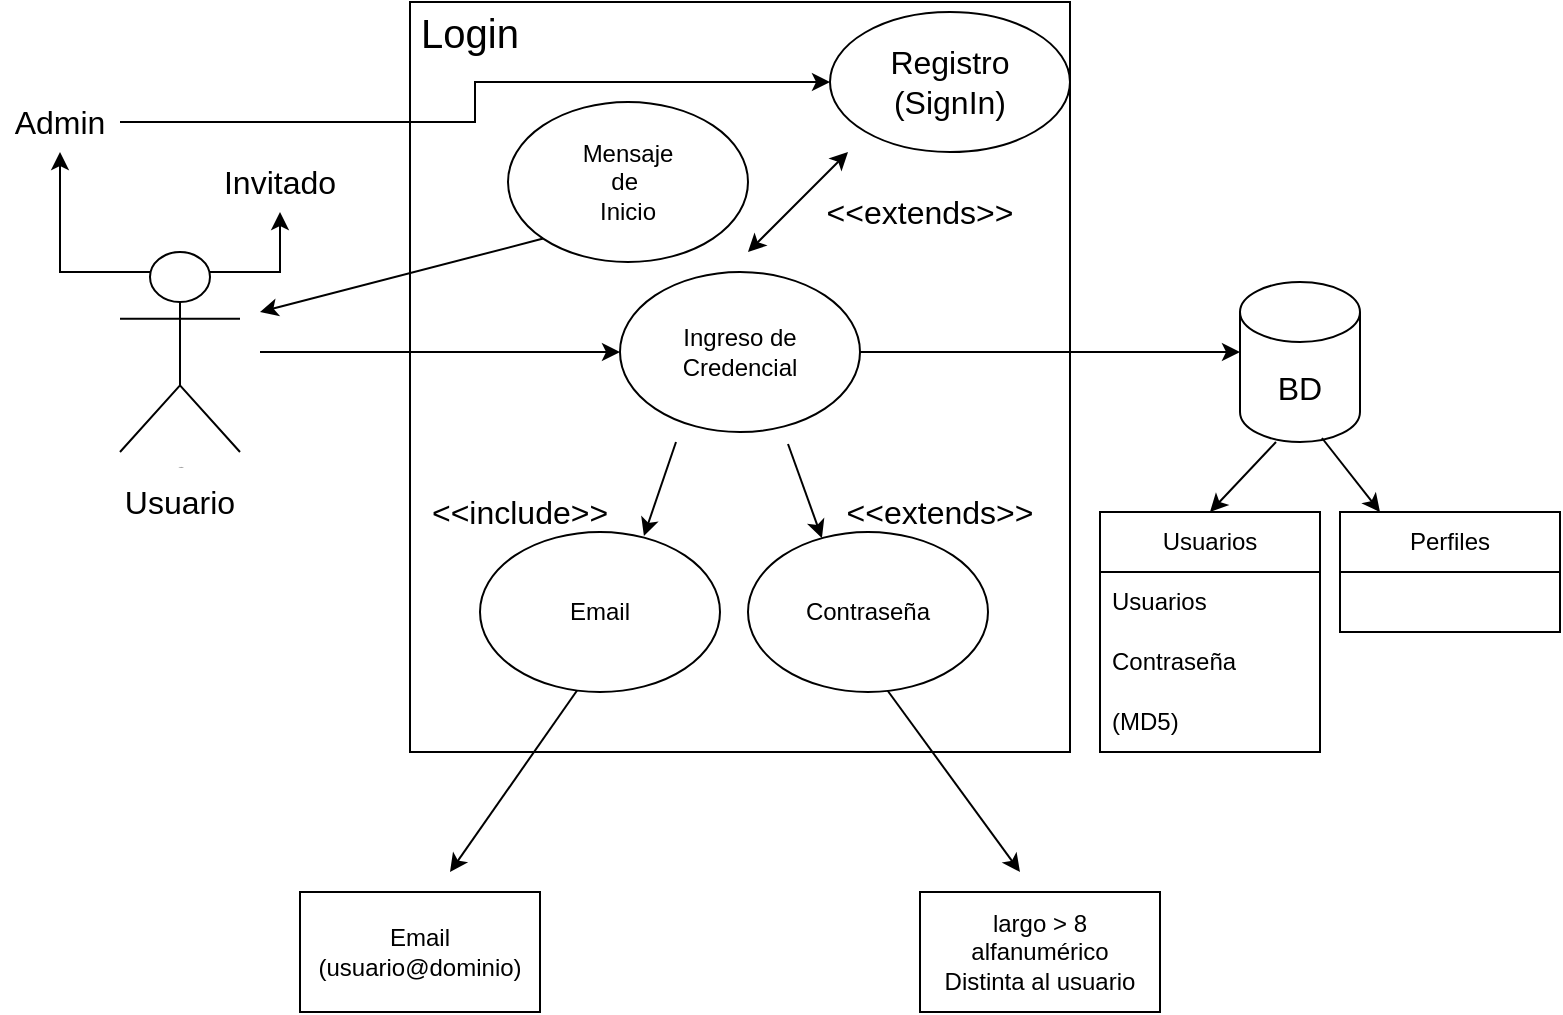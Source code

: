 <mxfile version="24.0.7" type="device">
  <diagram name="Página-1" id="N8eezt_-SgrBbIsEIInx">
    <mxGraphModel dx="1393" dy="766" grid="1" gridSize="10" guides="1" tooltips="1" connect="1" arrows="1" fold="1" page="1" pageScale="1" pageWidth="827" pageHeight="1169" math="0" shadow="0">
      <root>
        <mxCell id="0" />
        <mxCell id="1" parent="0" />
        <mxCell id="A7SKrn4nrwkbz76IINI3-1" value="" style="rounded=0;whiteSpace=wrap;html=1;" parent="1" vertex="1">
          <mxGeometry x="245" y="235" width="330" height="375" as="geometry" />
        </mxCell>
        <mxCell id="A7SKrn4nrwkbz76IINI3-2" value="Login" style="text;html=1;align=center;verticalAlign=middle;whiteSpace=wrap;rounded=0;fontSize=20;" parent="1" vertex="1">
          <mxGeometry x="245" y="235" width="60" height="30" as="geometry" />
        </mxCell>
        <mxCell id="A7SKrn4nrwkbz76IINI3-13" style="edgeStyle=orthogonalEdgeStyle;rounded=0;orthogonalLoop=1;jettySize=auto;html=1;exitX=0.25;exitY=0.1;exitDx=0;exitDy=0;exitPerimeter=0;entryX=0.5;entryY=1;entryDx=0;entryDy=0;" parent="1" source="A7SKrn4nrwkbz76IINI3-3" target="A7SKrn4nrwkbz76IINI3-15" edge="1">
          <mxGeometry relative="1" as="geometry">
            <mxPoint x="30" y="310" as="targetPoint" />
            <Array as="points">
              <mxPoint x="70" y="370" />
            </Array>
          </mxGeometry>
        </mxCell>
        <mxCell id="A7SKrn4nrwkbz76IINI3-14" style="edgeStyle=orthogonalEdgeStyle;rounded=0;orthogonalLoop=1;jettySize=auto;html=1;exitX=0.75;exitY=0.1;exitDx=0;exitDy=0;exitPerimeter=0;entryX=0.5;entryY=1;entryDx=0;entryDy=0;" parent="1" source="A7SKrn4nrwkbz76IINI3-3" target="A7SKrn4nrwkbz76IINI3-16" edge="1">
          <mxGeometry relative="1" as="geometry">
            <mxPoint x="210" y="310" as="targetPoint" />
            <Array as="points">
              <mxPoint x="180" y="370" />
            </Array>
          </mxGeometry>
        </mxCell>
        <mxCell id="A7SKrn4nrwkbz76IINI3-17" style="edgeStyle=orthogonalEdgeStyle;rounded=0;orthogonalLoop=1;jettySize=auto;html=1;entryX=0;entryY=0.5;entryDx=0;entryDy=0;" parent="1" edge="1">
          <mxGeometry relative="1" as="geometry">
            <mxPoint x="350" y="410" as="targetPoint" />
            <mxPoint x="170" y="410" as="sourcePoint" />
          </mxGeometry>
        </mxCell>
        <mxCell id="A7SKrn4nrwkbz76IINI3-3" value="Actor" style="shape=umlActor;verticalLabelPosition=bottom;verticalAlign=top;html=1;outlineConnect=0;fontFamily=Helvetica;fontSize=1;" parent="1" vertex="1">
          <mxGeometry x="100" y="360" width="60" height="100" as="geometry" />
        </mxCell>
        <mxCell id="A7SKrn4nrwkbz76IINI3-12" value="Usuario" style="text;html=1;align=center;verticalAlign=middle;whiteSpace=wrap;rounded=0;fontSize=16;" parent="1" vertex="1">
          <mxGeometry x="100" y="470" width="60" height="30" as="geometry" />
        </mxCell>
        <mxCell id="A7SKrn4nrwkbz76IINI3-26" style="edgeStyle=orthogonalEdgeStyle;rounded=0;orthogonalLoop=1;jettySize=auto;html=1;exitX=1;exitY=0.5;exitDx=0;exitDy=0;entryX=0;entryY=0.5;entryDx=0;entryDy=0;" parent="1" source="A7SKrn4nrwkbz76IINI3-15" target="A7SKrn4nrwkbz76IINI3-24" edge="1">
          <mxGeometry relative="1" as="geometry" />
        </mxCell>
        <mxCell id="A7SKrn4nrwkbz76IINI3-15" value="Admin" style="text;html=1;align=center;verticalAlign=middle;whiteSpace=wrap;rounded=0;fontSize=16;" parent="1" vertex="1">
          <mxGeometry x="40" y="280" width="60" height="30" as="geometry" />
        </mxCell>
        <mxCell id="A7SKrn4nrwkbz76IINI3-16" value="Invitado" style="text;html=1;align=center;verticalAlign=middle;whiteSpace=wrap;rounded=0;fontSize=16;" parent="1" vertex="1">
          <mxGeometry x="150" y="310" width="60" height="30" as="geometry" />
        </mxCell>
        <mxCell id="A7SKrn4nrwkbz76IINI3-22" style="edgeStyle=orthogonalEdgeStyle;rounded=0;orthogonalLoop=1;jettySize=auto;html=1;exitX=1;exitY=0.5;exitDx=0;exitDy=0;" parent="1" edge="1">
          <mxGeometry relative="1" as="geometry">
            <mxPoint x="660" y="410" as="targetPoint" />
            <mxPoint x="470" y="410" as="sourcePoint" />
          </mxGeometry>
        </mxCell>
        <mxCell id="A7SKrn4nrwkbz76IINI3-21" value="BD" style="shape=cylinder3;whiteSpace=wrap;html=1;boundedLbl=1;backgroundOutline=1;size=15;fontSize=16;" parent="1" vertex="1">
          <mxGeometry x="660" y="375" width="60" height="80" as="geometry" />
        </mxCell>
        <mxCell id="A7SKrn4nrwkbz76IINI3-23" value="" style="endArrow=classic;startArrow=classic;html=1;rounded=0;" parent="1" edge="1">
          <mxGeometry width="50" height="50" relative="1" as="geometry">
            <mxPoint x="414" y="360" as="sourcePoint" />
            <mxPoint x="464" y="310" as="targetPoint" />
            <Array as="points">
              <mxPoint x="444" y="330" />
            </Array>
          </mxGeometry>
        </mxCell>
        <mxCell id="A7SKrn4nrwkbz76IINI3-24" value="Registro&lt;div style=&quot;font-size: 16px;&quot;&gt;(SignIn)&lt;/div&gt;" style="ellipse;whiteSpace=wrap;html=1;fontSize=16;" parent="1" vertex="1">
          <mxGeometry x="455" y="240" width="120" height="70" as="geometry" />
        </mxCell>
        <mxCell id="A7SKrn4nrwkbz76IINI3-25" value="&amp;lt;&amp;lt;extends&amp;gt;&amp;gt;" style="text;html=1;align=center;verticalAlign=middle;whiteSpace=wrap;rounded=0;fontSize=16;rotation=0;" parent="1" vertex="1">
          <mxGeometry x="460" y="320" width="80" height="40" as="geometry" />
        </mxCell>
        <mxCell id="A7SKrn4nrwkbz76IINI3-27" value="&amp;lt;&amp;lt;extends&amp;gt;&amp;gt;" style="text;html=1;align=center;verticalAlign=middle;whiteSpace=wrap;rounded=0;fontSize=16;rotation=0;" parent="1" vertex="1">
          <mxGeometry x="470" y="470" width="80" height="40" as="geometry" />
        </mxCell>
        <mxCell id="A7SKrn4nrwkbz76IINI3-28" value="" style="endArrow=classic;html=1;rounded=0;exitX=0.7;exitY=1.011;exitDx=0;exitDy=0;exitPerimeter=0;entryX=0.308;entryY=0.038;entryDx=0;entryDy=0;entryPerimeter=0;" parent="1" target="0gsnutpJ_ZZ8W1xGcha_-5" edge="1">
          <mxGeometry width="50" height="50" relative="1" as="geometry">
            <mxPoint x="434" y="455.99" as="sourcePoint" />
            <mxPoint x="440" y="470" as="targetPoint" />
          </mxGeometry>
        </mxCell>
        <mxCell id="A7SKrn4nrwkbz76IINI3-31" value="" style="endArrow=classic;html=1;rounded=0;exitX=0.7;exitY=1.011;exitDx=0;exitDy=0;exitPerimeter=0;entryX=0.683;entryY=0.025;entryDx=0;entryDy=0;entryPerimeter=0;" parent="1" target="0gsnutpJ_ZZ8W1xGcha_-4" edge="1">
          <mxGeometry width="50" height="50" relative="1" as="geometry">
            <mxPoint x="378" y="455" as="sourcePoint" />
            <mxPoint x="340" y="510" as="targetPoint" />
          </mxGeometry>
        </mxCell>
        <mxCell id="A7SKrn4nrwkbz76IINI3-32" value="&amp;lt;&amp;lt;include&amp;gt;&amp;gt;" style="text;html=1;align=center;verticalAlign=middle;whiteSpace=wrap;rounded=0;fontSize=16;rotation=0;" parent="1" vertex="1">
          <mxGeometry x="260" y="470" width="80" height="40" as="geometry" />
        </mxCell>
        <mxCell id="A7SKrn4nrwkbz76IINI3-33" value="" style="endArrow=classic;html=1;rounded=0;" parent="1" edge="1">
          <mxGeometry width="50" height="50" relative="1" as="geometry">
            <mxPoint x="335" y="570" as="sourcePoint" />
            <mxPoint x="265" y="670" as="targetPoint" />
          </mxGeometry>
        </mxCell>
        <mxCell id="A7SKrn4nrwkbz76IINI3-34" value="" style="endArrow=classic;html=1;rounded=0;" parent="1" edge="1">
          <mxGeometry width="50" height="50" relative="1" as="geometry">
            <mxPoint x="477" y="570" as="sourcePoint" />
            <mxPoint x="550" y="670" as="targetPoint" />
          </mxGeometry>
        </mxCell>
        <mxCell id="A7SKrn4nrwkbz76IINI3-35" value="Usuarios" style="swimlane;fontStyle=0;childLayout=stackLayout;horizontal=1;startSize=30;horizontalStack=0;resizeParent=1;resizeParentMax=0;resizeLast=0;collapsible=1;marginBottom=0;whiteSpace=wrap;html=1;" parent="1" vertex="1">
          <mxGeometry x="590" y="490" width="110" height="120" as="geometry" />
        </mxCell>
        <mxCell id="A7SKrn4nrwkbz76IINI3-36" value="Usuarios" style="text;strokeColor=none;fillColor=none;align=left;verticalAlign=middle;spacingLeft=4;spacingRight=4;overflow=hidden;points=[[0,0.5],[1,0.5]];portConstraint=eastwest;rotatable=0;whiteSpace=wrap;html=1;" parent="A7SKrn4nrwkbz76IINI3-35" vertex="1">
          <mxGeometry y="30" width="110" height="30" as="geometry" />
        </mxCell>
        <mxCell id="A7SKrn4nrwkbz76IINI3-37" value="Contraseña" style="text;strokeColor=none;fillColor=none;align=left;verticalAlign=middle;spacingLeft=4;spacingRight=4;overflow=hidden;points=[[0,0.5],[1,0.5]];portConstraint=eastwest;rotatable=0;whiteSpace=wrap;html=1;" parent="A7SKrn4nrwkbz76IINI3-35" vertex="1">
          <mxGeometry y="60" width="110" height="30" as="geometry" />
        </mxCell>
        <mxCell id="A7SKrn4nrwkbz76IINI3-38" value="(MD5)" style="text;strokeColor=none;fillColor=none;align=left;verticalAlign=middle;spacingLeft=4;spacingRight=4;overflow=hidden;points=[[0,0.5],[1,0.5]];portConstraint=eastwest;rotatable=0;whiteSpace=wrap;html=1;" parent="A7SKrn4nrwkbz76IINI3-35" vertex="1">
          <mxGeometry y="90" width="110" height="30" as="geometry" />
        </mxCell>
        <mxCell id="A7SKrn4nrwkbz76IINI3-39" value="Perfiles" style="swimlane;fontStyle=0;childLayout=stackLayout;horizontal=1;startSize=30;horizontalStack=0;resizeParent=1;resizeParentMax=0;resizeLast=0;collapsible=1;marginBottom=0;whiteSpace=wrap;html=1;" parent="1" vertex="1">
          <mxGeometry x="710" y="490" width="110" height="60" as="geometry" />
        </mxCell>
        <mxCell id="A7SKrn4nrwkbz76IINI3-43" value="" style="endArrow=classic;html=1;rounded=0;entryX=0.5;entryY=0;entryDx=0;entryDy=0;exitX=0.3;exitY=1;exitDx=0;exitDy=0;exitPerimeter=0;" parent="1" source="A7SKrn4nrwkbz76IINI3-21" target="A7SKrn4nrwkbz76IINI3-35" edge="1">
          <mxGeometry width="50" height="50" relative="1" as="geometry">
            <mxPoint x="660" y="470" as="sourcePoint" />
            <mxPoint x="710" y="420" as="targetPoint" />
          </mxGeometry>
        </mxCell>
        <mxCell id="A7SKrn4nrwkbz76IINI3-44" value="" style="endArrow=classic;html=1;rounded=0;exitX=0.683;exitY=0.975;exitDx=0;exitDy=0;exitPerimeter=0;" parent="1" source="A7SKrn4nrwkbz76IINI3-21" edge="1">
          <mxGeometry width="50" height="50" relative="1" as="geometry">
            <mxPoint x="763" y="455" as="sourcePoint" />
            <mxPoint x="730" y="490" as="targetPoint" />
          </mxGeometry>
        </mxCell>
        <mxCell id="A7SKrn4nrwkbz76IINI3-46" value="Email (usuario@dominio)" style="rounded=0;whiteSpace=wrap;html=1;" parent="1" vertex="1">
          <mxGeometry x="190" y="680" width="120" height="60" as="geometry" />
        </mxCell>
        <mxCell id="A7SKrn4nrwkbz76IINI3-47" value="largo &amp;gt; 8&lt;div&gt;alfanumérico&lt;/div&gt;&lt;div&gt;Distinta al usuario&lt;/div&gt;" style="rounded=0;whiteSpace=wrap;html=1;" parent="1" vertex="1">
          <mxGeometry x="500" y="680" width="120" height="60" as="geometry" />
        </mxCell>
        <mxCell id="0gsnutpJ_ZZ8W1xGcha_-1" value="Ingreso de&lt;div&gt;Credencial&lt;/div&gt;" style="ellipse;whiteSpace=wrap;html=1;" vertex="1" parent="1">
          <mxGeometry x="350" y="370" width="120" height="80" as="geometry" />
        </mxCell>
        <mxCell id="0gsnutpJ_ZZ8W1xGcha_-2" value="Mensaje&lt;div&gt;de&amp;nbsp;&lt;/div&gt;&lt;div&gt;Inicio&lt;/div&gt;" style="ellipse;whiteSpace=wrap;html=1;" vertex="1" parent="1">
          <mxGeometry x="294" y="285" width="120" height="80" as="geometry" />
        </mxCell>
        <mxCell id="0gsnutpJ_ZZ8W1xGcha_-3" value="" style="endArrow=classic;html=1;rounded=0;exitX=0;exitY=1;exitDx=0;exitDy=0;" edge="1" parent="1" source="0gsnutpJ_ZZ8W1xGcha_-2">
          <mxGeometry width="50" height="50" relative="1" as="geometry">
            <mxPoint x="390" y="520" as="sourcePoint" />
            <mxPoint x="170" y="390" as="targetPoint" />
          </mxGeometry>
        </mxCell>
        <mxCell id="0gsnutpJ_ZZ8W1xGcha_-4" value="Email" style="ellipse;whiteSpace=wrap;html=1;" vertex="1" parent="1">
          <mxGeometry x="280" y="500" width="120" height="80" as="geometry" />
        </mxCell>
        <mxCell id="0gsnutpJ_ZZ8W1xGcha_-5" value="Contraseña" style="ellipse;whiteSpace=wrap;html=1;" vertex="1" parent="1">
          <mxGeometry x="414" y="500" width="120" height="80" as="geometry" />
        </mxCell>
      </root>
    </mxGraphModel>
  </diagram>
</mxfile>
